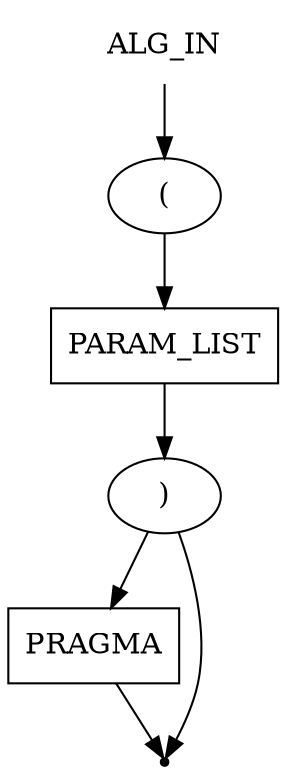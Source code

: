 digraph ALG_IN {
    start [label=ALG_IN shape=plaintext]
    br_open [label="(" shape=oval]
    br_close [label=")" shape=oval]
    param_list [label=PARAM_LIST shape=box]
    pragma [label=PRAGMA shape=box]
    end [label="" shape=point]
    start -> br_open
    br_open -> param_list
    param_list -> br_close
    br_close -> pragma
    br_close -> end
    pragma -> end
}